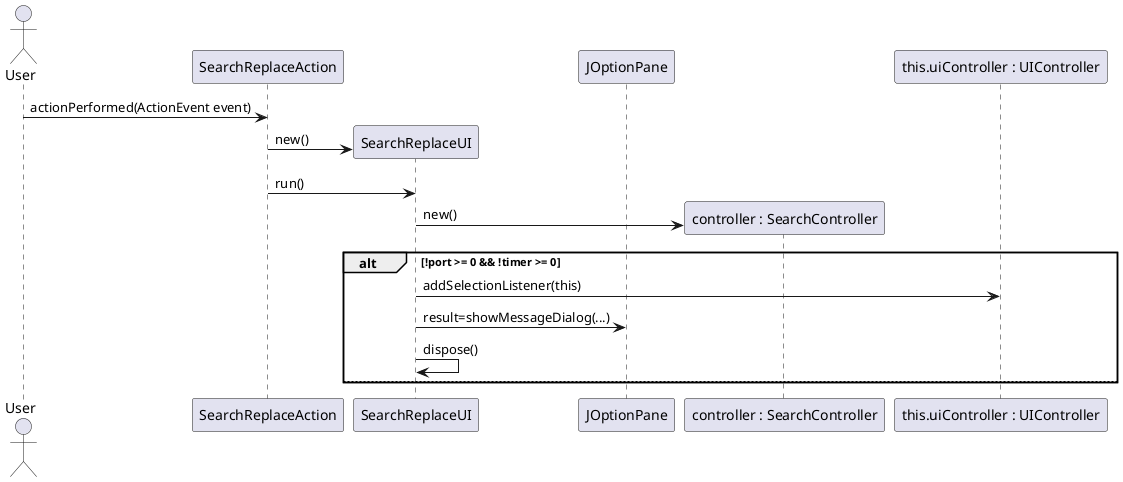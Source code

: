   @startuml doc-files/core07.3_extension_design_2.png
  actor User
  participant SearchReplaceAction as EA
  participant SearchReplaceUI as ui
  participant JOptionPane as JOption
  participant "controller : SearchController" as Control
  participant "this.uiController : UIController" as UIC

  User -> EA : actionPerformed(ActionEvent event)
  create ui
  EA -> ui : new()
  EA -> ui : run()
  create Control
  ui -> Control : new()
  alt !port >= 0 && !timer >= 0
	ui -> UIC : addSelectionListener(this)
	ui -> JOption : result=showMessageDialog(...)
	ui -> ui : dispose()
  else
  end
  @enduml
